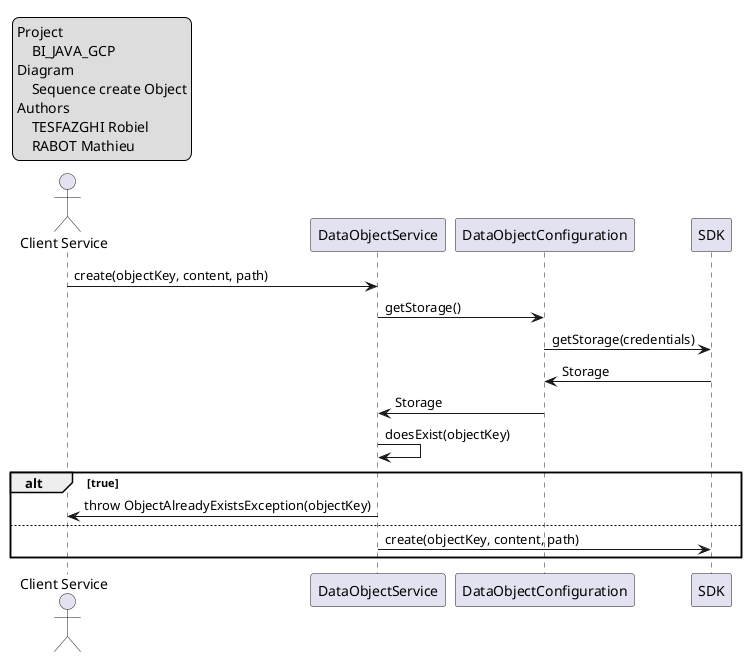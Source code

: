 @startuml DataObject_createObject
'https://plantuml.com/sequence-diagram

legend top left
    Project
        BI_JAVA_GCP
    Diagram
        Sequence create Object
    Authors
        TESFAZGHI Robiel
        RABOT Mathieu
endlegend

actor "Client Service" as Client

participant DataObjectService
participant DataObjectConfiguration
participant SDK

Client -> DataObjectService: create(objectKey, content, path)
DataObjectService -> DataObjectConfiguration: getStorage()
DataObjectConfiguration-> SDK: getStorage(credentials)
DataObjectConfiguration<- SDK: Storage
DataObjectService <- DataObjectConfiguration: Storage
DataObjectService-> DataObjectService: doesExist(objectKey)

alt true
    DataObjectService -> Client: throw ObjectAlreadyExistsException(objectKey)
else
    DataObjectService-> SDK: create(objectKey, content, path)
end

@enduml